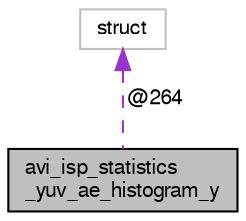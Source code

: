 digraph "avi_isp_statistics_yuv_ae_histogram_y"
{
  edge [fontname="FreeSans",fontsize="10",labelfontname="FreeSans",labelfontsize="10"];
  node [fontname="FreeSans",fontsize="10",shape=record];
  Node1 [label="avi_isp_statistics\l_yuv_ae_histogram_y",height=0.2,width=0.4,color="black", fillcolor="grey75", style="filled", fontcolor="black"];
  Node2 -> Node1 [dir="back",color="darkorchid3",fontsize="10",style="dashed",label=" @264" ,fontname="FreeSans"];
  Node2 [label="struct",height=0.2,width=0.4,color="grey75", fillcolor="white", style="filled"];
}
